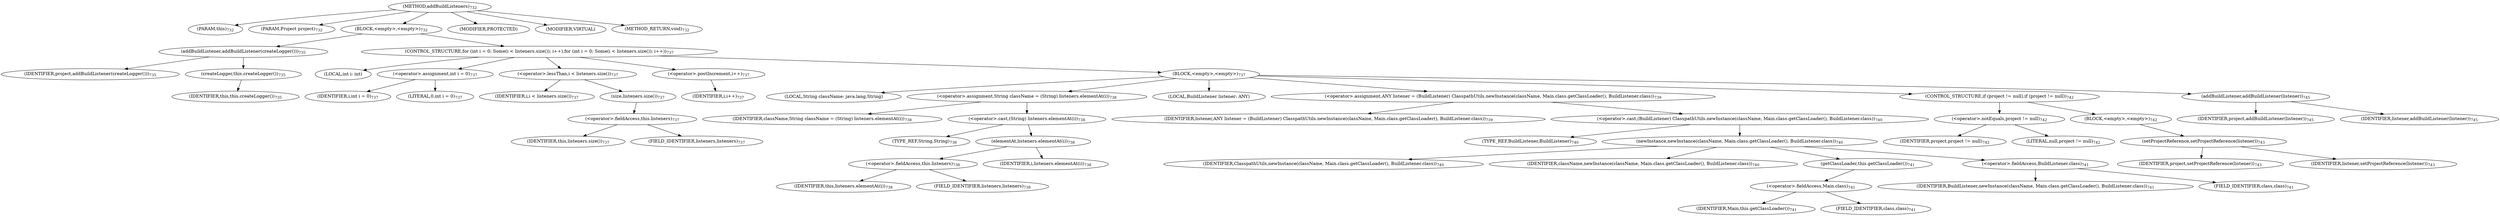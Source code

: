 digraph "addBuildListeners" {  
"1922" [label = <(METHOD,addBuildListeners)<SUB>732</SUB>> ]
"42" [label = <(PARAM,this)<SUB>732</SUB>> ]
"1923" [label = <(PARAM,Project project)<SUB>732</SUB>> ]
"1924" [label = <(BLOCK,&lt;empty&gt;,&lt;empty&gt;)<SUB>732</SUB>> ]
"1925" [label = <(addBuildListener,addBuildListener(createLogger()))<SUB>735</SUB>> ]
"1926" [label = <(IDENTIFIER,project,addBuildListener(createLogger()))<SUB>735</SUB>> ]
"1927" [label = <(createLogger,this.createLogger())<SUB>735</SUB>> ]
"41" [label = <(IDENTIFIER,this,this.createLogger())<SUB>735</SUB>> ]
"1928" [label = <(CONTROL_STRUCTURE,for (int i = 0; Some(i &lt; listeners.size()); i++),for (int i = 0; Some(i &lt; listeners.size()); i++))<SUB>737</SUB>> ]
"1929" [label = <(LOCAL,int i: int)> ]
"1930" [label = <(&lt;operator&gt;.assignment,int i = 0)<SUB>737</SUB>> ]
"1931" [label = <(IDENTIFIER,i,int i = 0)<SUB>737</SUB>> ]
"1932" [label = <(LITERAL,0,int i = 0)<SUB>737</SUB>> ]
"1933" [label = <(&lt;operator&gt;.lessThan,i &lt; listeners.size())<SUB>737</SUB>> ]
"1934" [label = <(IDENTIFIER,i,i &lt; listeners.size())<SUB>737</SUB>> ]
"1935" [label = <(size,listeners.size())<SUB>737</SUB>> ]
"1936" [label = <(&lt;operator&gt;.fieldAccess,this.listeners)<SUB>737</SUB>> ]
"1937" [label = <(IDENTIFIER,this,listeners.size())<SUB>737</SUB>> ]
"1938" [label = <(FIELD_IDENTIFIER,listeners,listeners)<SUB>737</SUB>> ]
"1939" [label = <(&lt;operator&gt;.postIncrement,i++)<SUB>737</SUB>> ]
"1940" [label = <(IDENTIFIER,i,i++)<SUB>737</SUB>> ]
"1941" [label = <(BLOCK,&lt;empty&gt;,&lt;empty&gt;)<SUB>737</SUB>> ]
"1942" [label = <(LOCAL,String className: java.lang.String)> ]
"1943" [label = <(&lt;operator&gt;.assignment,String className = (String) listeners.elementAt(i))<SUB>738</SUB>> ]
"1944" [label = <(IDENTIFIER,className,String className = (String) listeners.elementAt(i))<SUB>738</SUB>> ]
"1945" [label = <(&lt;operator&gt;.cast,(String) listeners.elementAt(i))<SUB>738</SUB>> ]
"1946" [label = <(TYPE_REF,String,String)<SUB>738</SUB>> ]
"1947" [label = <(elementAt,listeners.elementAt(i))<SUB>738</SUB>> ]
"1948" [label = <(&lt;operator&gt;.fieldAccess,this.listeners)<SUB>738</SUB>> ]
"1949" [label = <(IDENTIFIER,this,listeners.elementAt(i))<SUB>738</SUB>> ]
"1950" [label = <(FIELD_IDENTIFIER,listeners,listeners)<SUB>738</SUB>> ]
"1951" [label = <(IDENTIFIER,i,listeners.elementAt(i))<SUB>738</SUB>> ]
"1952" [label = <(LOCAL,BuildListener listener: ANY)> ]
"1953" [label = <(&lt;operator&gt;.assignment,ANY listener = (BuildListener) ClasspathUtils.newInstance(className, Main.class.getClassLoader(), BuildListener.class))<SUB>739</SUB>> ]
"1954" [label = <(IDENTIFIER,listener,ANY listener = (BuildListener) ClasspathUtils.newInstance(className, Main.class.getClassLoader(), BuildListener.class))<SUB>739</SUB>> ]
"1955" [label = <(&lt;operator&gt;.cast,(BuildListener) ClasspathUtils.newInstance(className, Main.class.getClassLoader(), BuildListener.class))<SUB>740</SUB>> ]
"1956" [label = <(TYPE_REF,BuildListener,BuildListener)<SUB>740</SUB>> ]
"1957" [label = <(newInstance,newInstance(className, Main.class.getClassLoader(), BuildListener.class))<SUB>740</SUB>> ]
"1958" [label = <(IDENTIFIER,ClasspathUtils,newInstance(className, Main.class.getClassLoader(), BuildListener.class))<SUB>740</SUB>> ]
"1959" [label = <(IDENTIFIER,className,newInstance(className, Main.class.getClassLoader(), BuildListener.class))<SUB>740</SUB>> ]
"1960" [label = <(getClassLoader,this.getClassLoader())<SUB>741</SUB>> ]
"1961" [label = <(&lt;operator&gt;.fieldAccess,Main.class)<SUB>741</SUB>> ]
"1962" [label = <(IDENTIFIER,Main,this.getClassLoader())<SUB>741</SUB>> ]
"1963" [label = <(FIELD_IDENTIFIER,class,class)<SUB>741</SUB>> ]
"1964" [label = <(&lt;operator&gt;.fieldAccess,BuildListener.class)<SUB>741</SUB>> ]
"1965" [label = <(IDENTIFIER,BuildListener,newInstance(className, Main.class.getClassLoader(), BuildListener.class))<SUB>741</SUB>> ]
"1966" [label = <(FIELD_IDENTIFIER,class,class)<SUB>741</SUB>> ]
"1967" [label = <(CONTROL_STRUCTURE,if (project != null),if (project != null))<SUB>742</SUB>> ]
"1968" [label = <(&lt;operator&gt;.notEquals,project != null)<SUB>742</SUB>> ]
"1969" [label = <(IDENTIFIER,project,project != null)<SUB>742</SUB>> ]
"1970" [label = <(LITERAL,null,project != null)<SUB>742</SUB>> ]
"1971" [label = <(BLOCK,&lt;empty&gt;,&lt;empty&gt;)<SUB>742</SUB>> ]
"1972" [label = <(setProjectReference,setProjectReference(listener))<SUB>743</SUB>> ]
"1973" [label = <(IDENTIFIER,project,setProjectReference(listener))<SUB>743</SUB>> ]
"1974" [label = <(IDENTIFIER,listener,setProjectReference(listener))<SUB>743</SUB>> ]
"1975" [label = <(addBuildListener,addBuildListener(listener))<SUB>745</SUB>> ]
"1976" [label = <(IDENTIFIER,project,addBuildListener(listener))<SUB>745</SUB>> ]
"1977" [label = <(IDENTIFIER,listener,addBuildListener(listener))<SUB>745</SUB>> ]
"1978" [label = <(MODIFIER,PROTECTED)> ]
"1979" [label = <(MODIFIER,VIRTUAL)> ]
"1980" [label = <(METHOD_RETURN,void)<SUB>732</SUB>> ]
  "1922" -> "42" 
  "1922" -> "1923" 
  "1922" -> "1924" 
  "1922" -> "1978" 
  "1922" -> "1979" 
  "1922" -> "1980" 
  "1924" -> "1925" 
  "1924" -> "1928" 
  "1925" -> "1926" 
  "1925" -> "1927" 
  "1927" -> "41" 
  "1928" -> "1929" 
  "1928" -> "1930" 
  "1928" -> "1933" 
  "1928" -> "1939" 
  "1928" -> "1941" 
  "1930" -> "1931" 
  "1930" -> "1932" 
  "1933" -> "1934" 
  "1933" -> "1935" 
  "1935" -> "1936" 
  "1936" -> "1937" 
  "1936" -> "1938" 
  "1939" -> "1940" 
  "1941" -> "1942" 
  "1941" -> "1943" 
  "1941" -> "1952" 
  "1941" -> "1953" 
  "1941" -> "1967" 
  "1941" -> "1975" 
  "1943" -> "1944" 
  "1943" -> "1945" 
  "1945" -> "1946" 
  "1945" -> "1947" 
  "1947" -> "1948" 
  "1947" -> "1951" 
  "1948" -> "1949" 
  "1948" -> "1950" 
  "1953" -> "1954" 
  "1953" -> "1955" 
  "1955" -> "1956" 
  "1955" -> "1957" 
  "1957" -> "1958" 
  "1957" -> "1959" 
  "1957" -> "1960" 
  "1957" -> "1964" 
  "1960" -> "1961" 
  "1961" -> "1962" 
  "1961" -> "1963" 
  "1964" -> "1965" 
  "1964" -> "1966" 
  "1967" -> "1968" 
  "1967" -> "1971" 
  "1968" -> "1969" 
  "1968" -> "1970" 
  "1971" -> "1972" 
  "1972" -> "1973" 
  "1972" -> "1974" 
  "1975" -> "1976" 
  "1975" -> "1977" 
}

